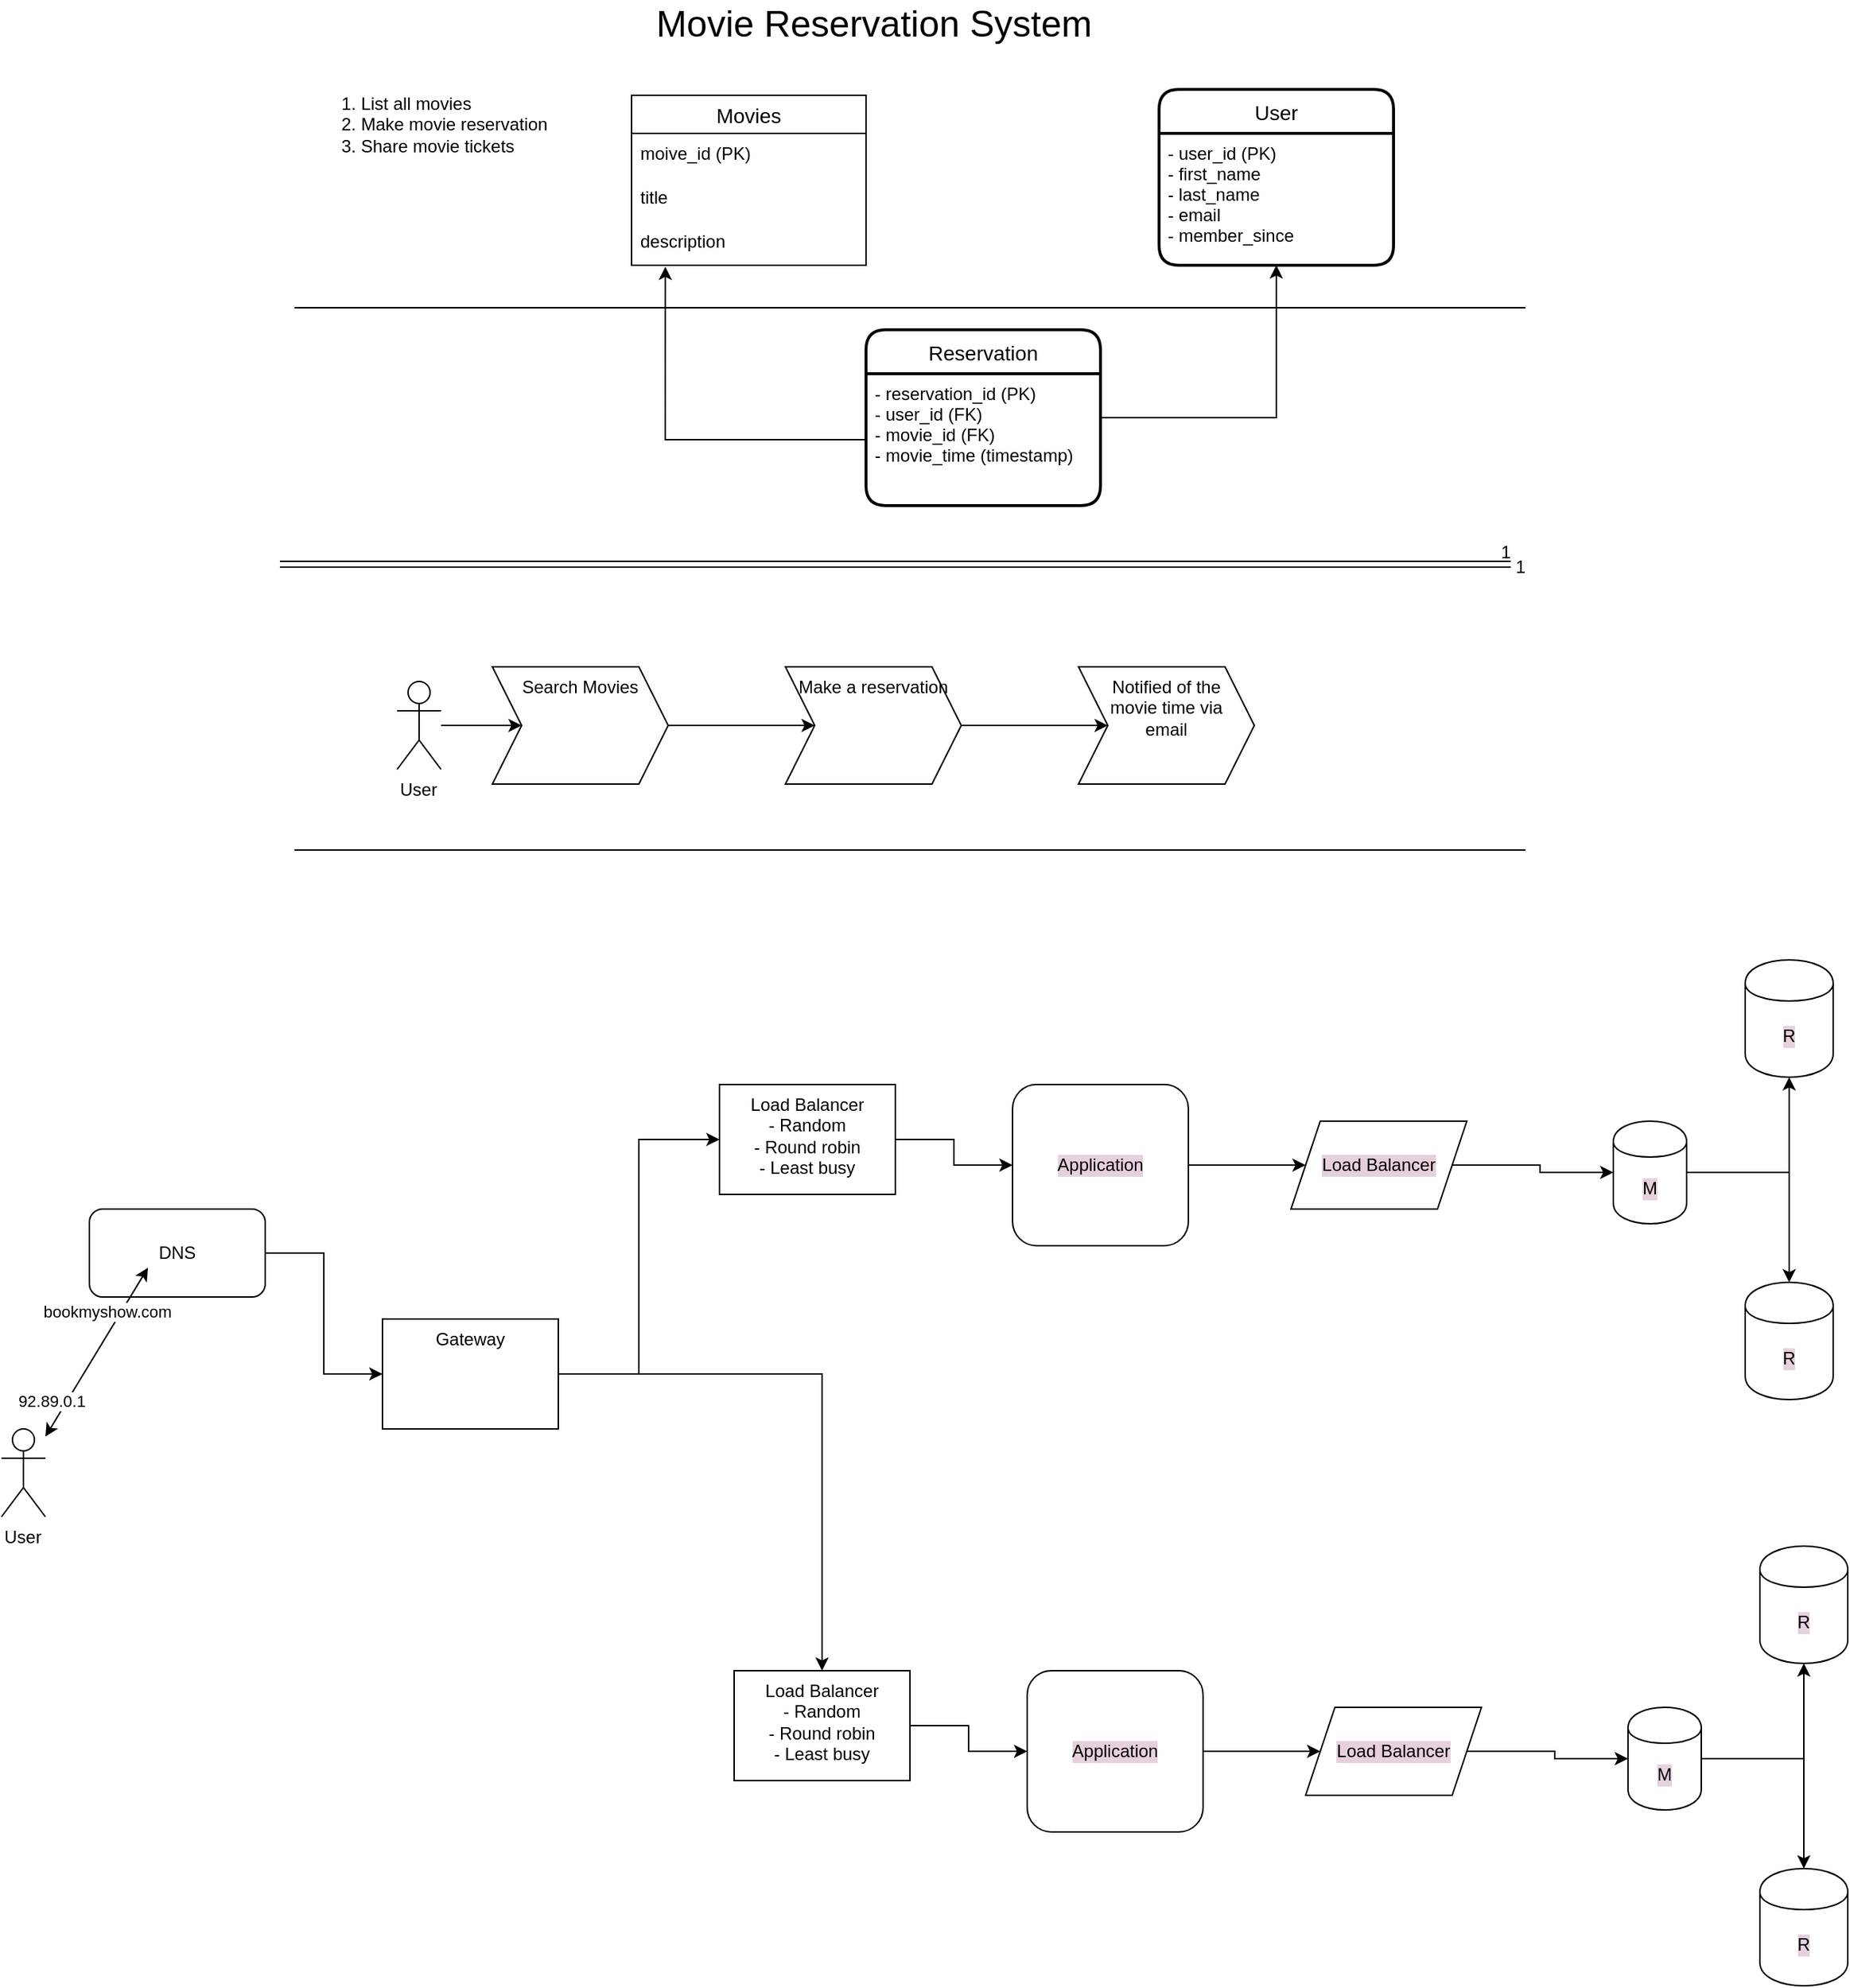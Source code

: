 <mxfile version="14.5.3" type="github" pages="2"><diagram id="LVTWWZpHmGtZAi49bF5C" name="Page-1"><mxGraphModel dx="2013" dy="699" grid="1" gridSize="10" guides="1" tooltips="1" connect="1" arrows="1" fold="1" page="1" pageScale="1" pageWidth="827" pageHeight="1169" math="0" shadow="0"><root><mxCell id="0"/><mxCell id="1" parent="0"/><mxCell id="Tt3bJICxXNmvvj7pQ4zY-1" value="&lt;font style=&quot;font-size: 25px&quot;&gt;Movie Reservation System&lt;/font&gt;" style="text;html=1;align=center;verticalAlign=middle;resizable=0;points=[];autosize=1;" parent="1" vertex="1"><mxGeometry x="250" y="20" width="310" height="20" as="geometry"/></mxCell><mxCell id="Tt3bJICxXNmvvj7pQ4zY-8" value="1. List all movies&lt;br&gt;2. Make movie reservation&lt;br&gt;3. Share movie tickets" style="text;html=1;strokeColor=none;fillColor=none;align=left;verticalAlign=middle;whiteSpace=wrap;rounded=0;" parent="1" vertex="1"><mxGeometry x="40" y="90" width="230" height="20" as="geometry"/></mxCell><mxCell id="Tt3bJICxXNmvvj7pQ4zY-9" value="Movies" style="swimlane;fontStyle=0;childLayout=stackLayout;horizontal=1;startSize=26;horizontalStack=0;resizeParent=1;resizeParentMax=0;resizeLast=0;collapsible=1;marginBottom=0;align=center;fontSize=14;" parent="1" vertex="1"><mxGeometry x="240" y="80" width="160" height="116" as="geometry"/></mxCell><mxCell id="Tt3bJICxXNmvvj7pQ4zY-10" value="moive_id (PK)" style="text;strokeColor=none;fillColor=none;spacingLeft=4;spacingRight=4;overflow=hidden;rotatable=0;points=[[0,0.5],[1,0.5]];portConstraint=eastwest;fontSize=12;" parent="Tt3bJICxXNmvvj7pQ4zY-9" vertex="1"><mxGeometry y="26" width="160" height="30" as="geometry"/></mxCell><mxCell id="Tt3bJICxXNmvvj7pQ4zY-11" value="title" style="text;strokeColor=none;fillColor=none;spacingLeft=4;spacingRight=4;overflow=hidden;rotatable=0;points=[[0,0.5],[1,0.5]];portConstraint=eastwest;fontSize=12;" parent="Tt3bJICxXNmvvj7pQ4zY-9" vertex="1"><mxGeometry y="56" width="160" height="30" as="geometry"/></mxCell><mxCell id="Tt3bJICxXNmvvj7pQ4zY-12" value="description" style="text;strokeColor=none;fillColor=none;spacingLeft=4;spacingRight=4;overflow=hidden;rotatable=0;points=[[0,0.5],[1,0.5]];portConstraint=eastwest;fontSize=12;" parent="Tt3bJICxXNmvvj7pQ4zY-9" vertex="1"><mxGeometry y="86" width="160" height="30" as="geometry"/></mxCell><mxCell id="Tt3bJICxXNmvvj7pQ4zY-21" value="User" style="swimlane;childLayout=stackLayout;horizontal=1;startSize=30;horizontalStack=0;rounded=1;fontSize=14;fontStyle=0;strokeWidth=2;resizeParent=0;resizeLast=1;shadow=0;dashed=0;align=center;" parent="1" vertex="1"><mxGeometry x="600" y="76" width="160" height="120" as="geometry"/></mxCell><mxCell id="Tt3bJICxXNmvvj7pQ4zY-22" value="- user_id (PK)&#10;- first_name&#10;- last_name&#10;- email&#10;- member_since" style="align=left;strokeColor=none;fillColor=none;spacingLeft=4;fontSize=12;verticalAlign=top;resizable=0;rotatable=0;part=1;" parent="Tt3bJICxXNmvvj7pQ4zY-21" vertex="1"><mxGeometry y="30" width="160" height="90" as="geometry"/></mxCell><mxCell id="Tt3bJICxXNmvvj7pQ4zY-26" style="edgeStyle=orthogonalEdgeStyle;rounded=0;orthogonalLoop=1;jettySize=auto;html=1;entryX=0.5;entryY=1;entryDx=0;entryDy=0;" parent="1" source="Tt3bJICxXNmvvj7pQ4zY-23" target="Tt3bJICxXNmvvj7pQ4zY-22" edge="1"><mxGeometry relative="1" as="geometry"/></mxCell><mxCell id="Tt3bJICxXNmvvj7pQ4zY-23" value="Reservation" style="swimlane;childLayout=stackLayout;horizontal=1;startSize=30;horizontalStack=0;rounded=1;fontSize=14;fontStyle=0;strokeWidth=2;resizeParent=0;resizeLast=1;shadow=0;dashed=0;align=center;" parent="1" vertex="1"><mxGeometry x="400" y="240" width="160" height="120" as="geometry"/></mxCell><mxCell id="Tt3bJICxXNmvvj7pQ4zY-24" value="- reservation_id (PK)&#10;- user_id (FK)&#10;- movie_id (FK)&#10;- movie_time (timestamp)" style="align=left;strokeColor=none;fillColor=none;spacingLeft=4;fontSize=12;verticalAlign=top;resizable=0;rotatable=0;part=1;" parent="Tt3bJICxXNmvvj7pQ4zY-23" vertex="1"><mxGeometry y="30" width="160" height="90" as="geometry"/></mxCell><mxCell id="Tt3bJICxXNmvvj7pQ4zY-27" style="edgeStyle=orthogonalEdgeStyle;rounded=0;orthogonalLoop=1;jettySize=auto;html=1;entryX=0.144;entryY=1.033;entryDx=0;entryDy=0;entryPerimeter=0;exitX=0;exitY=0.5;exitDx=0;exitDy=0;" parent="1" source="Tt3bJICxXNmvvj7pQ4zY-24" target="Tt3bJICxXNmvvj7pQ4zY-12" edge="1"><mxGeometry relative="1" as="geometry"/></mxCell><mxCell id="Tt3bJICxXNmvvj7pQ4zY-28" value="" style="shape=link;html=1;rounded=0;" parent="1" edge="1"><mxGeometry relative="1" as="geometry"><mxPoint y="400" as="sourcePoint"/><mxPoint x="840" y="400" as="targetPoint"/></mxGeometry></mxCell><mxCell id="Tt3bJICxXNmvvj7pQ4zY-29" value="1" style="resizable=0;html=1;align=right;verticalAlign=bottom;" parent="Tt3bJICxXNmvvj7pQ4zY-28" connectable="0" vertex="1"><mxGeometry x="1" relative="1" as="geometry"/></mxCell><mxCell id="Tt3bJICxXNmvvj7pQ4zY-36" value="" style="edgeStyle=orthogonalEdgeStyle;rounded=0;orthogonalLoop=1;jettySize=auto;html=1;" parent="1" source="Tt3bJICxXNmvvj7pQ4zY-30" target="Tt3bJICxXNmvvj7pQ4zY-35" edge="1"><mxGeometry relative="1" as="geometry"/></mxCell><mxCell id="Tt3bJICxXNmvvj7pQ4zY-30" value="User" style="shape=umlActor;verticalLabelPosition=bottom;verticalAlign=top;html=1;outlineConnect=0;align=left;" parent="1" vertex="1"><mxGeometry x="80" y="480" width="30" height="60" as="geometry"/></mxCell><mxCell id="Tt3bJICxXNmvvj7pQ4zY-40" value="" style="edgeStyle=orthogonalEdgeStyle;rounded=0;orthogonalLoop=1;jettySize=auto;html=1;" parent="1" source="Tt3bJICxXNmvvj7pQ4zY-35" target="Tt3bJICxXNmvvj7pQ4zY-39" edge="1"><mxGeometry relative="1" as="geometry"/></mxCell><mxCell id="Tt3bJICxXNmvvj7pQ4zY-35" value="Search Movies" style="shape=step;perimeter=stepPerimeter;whiteSpace=wrap;html=1;fixedSize=1;align=center;verticalAlign=top;" parent="1" vertex="1"><mxGeometry x="145" y="470" width="120" height="80" as="geometry"/></mxCell><mxCell id="Tt3bJICxXNmvvj7pQ4zY-42" value="" style="edgeStyle=orthogonalEdgeStyle;rounded=0;orthogonalLoop=1;jettySize=auto;html=1;" parent="1" source="Tt3bJICxXNmvvj7pQ4zY-39" target="Tt3bJICxXNmvvj7pQ4zY-41" edge="1"><mxGeometry relative="1" as="geometry"/></mxCell><mxCell id="Tt3bJICxXNmvvj7pQ4zY-39" value="Make a reservation" style="shape=step;perimeter=stepPerimeter;whiteSpace=wrap;html=1;fixedSize=1;align=center;verticalAlign=top;" parent="1" vertex="1"><mxGeometry x="345" y="470" width="120" height="80" as="geometry"/></mxCell><mxCell id="Tt3bJICxXNmvvj7pQ4zY-41" value="Notified of the&lt;br&gt;movie time via&lt;br&gt;email" style="shape=step;perimeter=stepPerimeter;whiteSpace=wrap;html=1;fixedSize=1;verticalAlign=top;" parent="1" vertex="1"><mxGeometry x="545" y="470" width="120" height="80" as="geometry"/></mxCell><mxCell id="Tt3bJICxXNmvvj7pQ4zY-43" value="" style="shape=link;html=1;rounded=0;width=370;" parent="1" edge="1"><mxGeometry relative="1" as="geometry"><mxPoint x="10" y="410" as="sourcePoint"/><mxPoint x="850" y="410" as="targetPoint"/></mxGeometry></mxCell><mxCell id="Tt3bJICxXNmvvj7pQ4zY-44" value="1" style="resizable=0;html=1;align=right;verticalAlign=bottom;" parent="Tt3bJICxXNmvvj7pQ4zY-43" connectable="0" vertex="1"><mxGeometry x="1" relative="1" as="geometry"/></mxCell><mxCell id="Tt3bJICxXNmvvj7pQ4zY-45" value="User" style="shape=umlActor;verticalLabelPosition=bottom;verticalAlign=top;html=1;outlineConnect=0;align=left;" parent="1" vertex="1"><mxGeometry x="-190" y="990" width="30" height="60" as="geometry"/></mxCell><mxCell id="Tt3bJICxXNmvvj7pQ4zY-88" style="edgeStyle=orthogonalEdgeStyle;rounded=0;orthogonalLoop=1;jettySize=auto;html=1;entryX=0;entryY=0.5;entryDx=0;entryDy=0;" parent="1" source="Tt3bJICxXNmvvj7pQ4zY-46" target="Tt3bJICxXNmvvj7pQ4zY-87" edge="1"><mxGeometry relative="1" as="geometry"/></mxCell><mxCell id="Tt3bJICxXNmvvj7pQ4zY-46" value="DNS" style="rounded=1;whiteSpace=wrap;html=1;align=center;" parent="1" vertex="1"><mxGeometry x="-130" y="840" width="120" height="60" as="geometry"/></mxCell><mxCell id="Tt3bJICxXNmvvj7pQ4zY-51" value="" style="endArrow=classic;startArrow=classic;html=1;entryX=0;entryY=0.5;entryDx=0;entryDy=0;" parent="1" source="Tt3bJICxXNmvvj7pQ4zY-45" edge="1"><mxGeometry width="50" height="50" relative="1" as="geometry"><mxPoint x="-160" y="980" as="sourcePoint"/><mxPoint x="-90" y="880" as="targetPoint"/></mxGeometry></mxCell><mxCell id="Tt3bJICxXNmvvj7pQ4zY-52" value="bookmyshow.com" style="edgeLabel;html=1;align=center;verticalAlign=middle;resizable=0;points=[];" parent="Tt3bJICxXNmvvj7pQ4zY-51" vertex="1" connectable="0"><mxGeometry x="0.206" y="1" relative="1" as="geometry"><mxPoint y="-15.54" as="offset"/></mxGeometry></mxCell><mxCell id="Tt3bJICxXNmvvj7pQ4zY-53" value="92.89.0.1" style="edgeLabel;html=1;align=center;verticalAlign=middle;resizable=0;points=[];" parent="Tt3bJICxXNmvvj7pQ4zY-51" vertex="1" connectable="0"><mxGeometry x="-0.813" y="3" relative="1" as="geometry"><mxPoint y="-12.62" as="offset"/></mxGeometry></mxCell><mxCell id="Tt3bJICxXNmvvj7pQ4zY-57" value="" style="edgeStyle=orthogonalEdgeStyle;rounded=0;orthogonalLoop=1;jettySize=auto;html=1;" parent="1" source="Tt3bJICxXNmvvj7pQ4zY-54" target="Tt3bJICxXNmvvj7pQ4zY-56" edge="1"><mxGeometry relative="1" as="geometry"/></mxCell><mxCell id="Tt3bJICxXNmvvj7pQ4zY-54" value="Load Balancer&lt;br&gt;- Random&lt;br&gt;- Round robin&lt;br&gt;- Least busy" style="whiteSpace=wrap;html=1;align=center;verticalAlign=top;" parent="1" vertex="1"><mxGeometry x="300" y="755" width="120" height="75" as="geometry"/></mxCell><mxCell id="Tt3bJICxXNmvvj7pQ4zY-67" style="edgeStyle=orthogonalEdgeStyle;rounded=0;orthogonalLoop=1;jettySize=auto;html=1;entryX=0;entryY=0.5;entryDx=0;entryDy=0;" parent="1" source="Tt3bJICxXNmvvj7pQ4zY-56" target="Tt3bJICxXNmvvj7pQ4zY-68" edge="1"><mxGeometry relative="1" as="geometry"><mxPoint x="670" y="810" as="targetPoint"/></mxGeometry></mxCell><mxCell id="Tt3bJICxXNmvvj7pQ4zY-56" value="Application" style="rounded=1;whiteSpace=wrap;html=1;labelBackgroundColor=#E6D0DE;align=center;" parent="1" vertex="1"><mxGeometry x="500" y="755" width="120" height="110" as="geometry"/></mxCell><mxCell id="Tt3bJICxXNmvvj7pQ4zY-62" style="edgeStyle=orthogonalEdgeStyle;rounded=0;orthogonalLoop=1;jettySize=auto;html=1;entryX=0.5;entryY=1;entryDx=0;entryDy=0;" parent="1" source="Tt3bJICxXNmvvj7pQ4zY-58" target="Tt3bJICxXNmvvj7pQ4zY-61" edge="1"><mxGeometry relative="1" as="geometry"/></mxCell><mxCell id="Tt3bJICxXNmvvj7pQ4zY-63" style="edgeStyle=orthogonalEdgeStyle;rounded=0;orthogonalLoop=1;jettySize=auto;html=1;" parent="1" source="Tt3bJICxXNmvvj7pQ4zY-58" target="Tt3bJICxXNmvvj7pQ4zY-60" edge="1"><mxGeometry relative="1" as="geometry"/></mxCell><mxCell id="Tt3bJICxXNmvvj7pQ4zY-58" value="M" style="shape=cylinder;whiteSpace=wrap;html=1;boundedLbl=1;backgroundOutline=1;rounded=1;labelBackgroundColor=#E6D0DE;" parent="1" vertex="1"><mxGeometry x="910" y="780" width="50" height="70" as="geometry"/></mxCell><mxCell id="Tt3bJICxXNmvvj7pQ4zY-60" value="R" style="shape=cylinder;whiteSpace=wrap;html=1;boundedLbl=1;backgroundOutline=1;rounded=1;labelBackgroundColor=#E6D0DE;" parent="1" vertex="1"><mxGeometry x="1000" y="890" width="60" height="80" as="geometry"/></mxCell><mxCell id="Tt3bJICxXNmvvj7pQ4zY-61" value="R" style="shape=cylinder;whiteSpace=wrap;html=1;boundedLbl=1;backgroundOutline=1;rounded=1;labelBackgroundColor=#E6D0DE;" parent="1" vertex="1"><mxGeometry x="1000" y="670" width="60" height="80" as="geometry"/></mxCell><mxCell id="Tt3bJICxXNmvvj7pQ4zY-69" style="edgeStyle=orthogonalEdgeStyle;rounded=0;orthogonalLoop=1;jettySize=auto;html=1;entryX=0;entryY=0.5;entryDx=0;entryDy=0;" parent="1" source="Tt3bJICxXNmvvj7pQ4zY-68" target="Tt3bJICxXNmvvj7pQ4zY-58" edge="1"><mxGeometry relative="1" as="geometry"/></mxCell><mxCell id="Tt3bJICxXNmvvj7pQ4zY-68" value="Load Balancer" style="shape=parallelogram;perimeter=parallelogramPerimeter;whiteSpace=wrap;html=1;fixedSize=1;labelBackgroundColor=#E6D0DE;align=center;" parent="1" vertex="1"><mxGeometry x="690" y="780" width="120" height="60" as="geometry"/></mxCell><mxCell id="Tt3bJICxXNmvvj7pQ4zY-70" value="" style="edgeStyle=orthogonalEdgeStyle;rounded=0;orthogonalLoop=1;jettySize=auto;html=1;exitX=1;exitY=0.5;exitDx=0;exitDy=0;" parent="1" source="Tt3bJICxXNmvvj7pQ4zY-87" target="Tt3bJICxXNmvvj7pQ4zY-77" edge="1"><mxGeometry relative="1" as="geometry"><mxPoint x="100" y="1210" as="sourcePoint"/></mxGeometry></mxCell><mxCell id="Tt3bJICxXNmvvj7pQ4zY-76" value="" style="edgeStyle=orthogonalEdgeStyle;rounded=0;orthogonalLoop=1;jettySize=auto;html=1;" parent="1" source="Tt3bJICxXNmvvj7pQ4zY-77" target="Tt3bJICxXNmvvj7pQ4zY-79" edge="1"><mxGeometry relative="1" as="geometry"/></mxCell><mxCell id="Tt3bJICxXNmvvj7pQ4zY-77" value="Load Balancer&lt;br&gt;- Random&lt;br&gt;- Round robin&lt;br&gt;- Least busy" style="whiteSpace=wrap;html=1;align=center;verticalAlign=top;" parent="1" vertex="1"><mxGeometry x="310" y="1155" width="120" height="75" as="geometry"/></mxCell><mxCell id="Tt3bJICxXNmvvj7pQ4zY-78" style="edgeStyle=orthogonalEdgeStyle;rounded=0;orthogonalLoop=1;jettySize=auto;html=1;entryX=0;entryY=0.5;entryDx=0;entryDy=0;" parent="1" source="Tt3bJICxXNmvvj7pQ4zY-79" target="Tt3bJICxXNmvvj7pQ4zY-86" edge="1"><mxGeometry relative="1" as="geometry"><mxPoint x="680" y="1210" as="targetPoint"/></mxGeometry></mxCell><mxCell id="Tt3bJICxXNmvvj7pQ4zY-79" value="Application" style="rounded=1;whiteSpace=wrap;html=1;labelBackgroundColor=#E6D0DE;align=center;" parent="1" vertex="1"><mxGeometry x="510" y="1155" width="120" height="110" as="geometry"/></mxCell><mxCell id="Tt3bJICxXNmvvj7pQ4zY-80" style="edgeStyle=orthogonalEdgeStyle;rounded=0;orthogonalLoop=1;jettySize=auto;html=1;entryX=0.5;entryY=1;entryDx=0;entryDy=0;" parent="1" source="Tt3bJICxXNmvvj7pQ4zY-82" target="Tt3bJICxXNmvvj7pQ4zY-84" edge="1"><mxGeometry relative="1" as="geometry"/></mxCell><mxCell id="Tt3bJICxXNmvvj7pQ4zY-81" style="edgeStyle=orthogonalEdgeStyle;rounded=0;orthogonalLoop=1;jettySize=auto;html=1;" parent="1" source="Tt3bJICxXNmvvj7pQ4zY-82" target="Tt3bJICxXNmvvj7pQ4zY-83" edge="1"><mxGeometry relative="1" as="geometry"/></mxCell><mxCell id="Tt3bJICxXNmvvj7pQ4zY-82" value="M" style="shape=cylinder;whiteSpace=wrap;html=1;boundedLbl=1;backgroundOutline=1;rounded=1;labelBackgroundColor=#E6D0DE;" parent="1" vertex="1"><mxGeometry x="920" y="1180" width="50" height="70" as="geometry"/></mxCell><mxCell id="Tt3bJICxXNmvvj7pQ4zY-83" value="R" style="shape=cylinder;whiteSpace=wrap;html=1;boundedLbl=1;backgroundOutline=1;rounded=1;labelBackgroundColor=#E6D0DE;" parent="1" vertex="1"><mxGeometry x="1010" y="1290" width="60" height="80" as="geometry"/></mxCell><mxCell id="Tt3bJICxXNmvvj7pQ4zY-84" value="R" style="shape=cylinder;whiteSpace=wrap;html=1;boundedLbl=1;backgroundOutline=1;rounded=1;labelBackgroundColor=#E6D0DE;" parent="1" vertex="1"><mxGeometry x="1010" y="1070" width="60" height="80" as="geometry"/></mxCell><mxCell id="Tt3bJICxXNmvvj7pQ4zY-85" style="edgeStyle=orthogonalEdgeStyle;rounded=0;orthogonalLoop=1;jettySize=auto;html=1;entryX=0;entryY=0.5;entryDx=0;entryDy=0;" parent="1" source="Tt3bJICxXNmvvj7pQ4zY-86" target="Tt3bJICxXNmvvj7pQ4zY-82" edge="1"><mxGeometry relative="1" as="geometry"/></mxCell><mxCell id="Tt3bJICxXNmvvj7pQ4zY-86" value="Load Balancer" style="shape=parallelogram;perimeter=parallelogramPerimeter;whiteSpace=wrap;html=1;fixedSize=1;labelBackgroundColor=#E6D0DE;align=center;" parent="1" vertex="1"><mxGeometry x="700" y="1180" width="120" height="60" as="geometry"/></mxCell><mxCell id="Tt3bJICxXNmvvj7pQ4zY-89" style="edgeStyle=orthogonalEdgeStyle;rounded=0;orthogonalLoop=1;jettySize=auto;html=1;entryX=0;entryY=0.5;entryDx=0;entryDy=0;" parent="1" source="Tt3bJICxXNmvvj7pQ4zY-87" target="Tt3bJICxXNmvvj7pQ4zY-54" edge="1"><mxGeometry relative="1" as="geometry"/></mxCell><mxCell id="Tt3bJICxXNmvvj7pQ4zY-87" value="Gateway" style="whiteSpace=wrap;html=1;align=center;verticalAlign=top;" parent="1" vertex="1"><mxGeometry x="70" y="915" width="120" height="75" as="geometry"/></mxCell></root></mxGraphModel></diagram><diagram id="rZ_exdLrIcyGgftgT_te" name="Page-2"><mxGraphModel dx="1186" dy="699" grid="1" gridSize="10" guides="1" tooltips="1" connect="1" arrows="1" fold="1" page="1" pageScale="1" pageWidth="827" pageHeight="1169" math="0" shadow="0"><root><mxCell id="jKGASockbbVlz6P9m8wP-0"/><mxCell id="jKGASockbbVlz6P9m8wP-1" parent="jKGASockbbVlz6P9m8wP-0"/><mxCell id="jKGASockbbVlz6P9m8wP-15" style="edgeStyle=orthogonalEdgeStyle;rounded=1;orthogonalLoop=1;jettySize=auto;html=1;entryX=0;entryY=0.75;entryDx=0;entryDy=0;" edge="1" parent="jKGASockbbVlz6P9m8wP-1" source="jKGASockbbVlz6P9m8wP-7" target="jKGASockbbVlz6P9m8wP-9"><mxGeometry relative="1" as="geometry"/></mxCell><mxCell id="jKGASockbbVlz6P9m8wP-7" value="config db" style="shape=cylinder3;whiteSpace=wrap;html=1;boundedLbl=1;backgroundOutline=1;size=15;fillColor=#fff2cc;strokeColor=#d6b656;" vertex="1" parent="jKGASockbbVlz6P9m8wP-1"><mxGeometry x="30" y="260" width="60" height="80" as="geometry"/></mxCell><mxCell id="jKGASockbbVlz6P9m8wP-10" value="" style="edgeStyle=orthogonalEdgeStyle;rounded=0;orthogonalLoop=1;jettySize=auto;html=1;" edge="1" parent="jKGASockbbVlz6P9m8wP-1" source="jKGASockbbVlz6P9m8wP-8" target="jKGASockbbVlz6P9m8wP-9"><mxGeometry relative="1" as="geometry"/></mxCell><mxCell id="jKGASockbbVlz6P9m8wP-11" value="Trigger" style="edgeLabel;html=1;align=center;verticalAlign=middle;resizable=0;points=[];" vertex="1" connectable="0" parent="jKGASockbbVlz6P9m8wP-10"><mxGeometry x="-0.089" y="-2" relative="1" as="geometry"><mxPoint as="offset"/></mxGeometry></mxCell><mxCell id="jKGASockbbVlz6P9m8wP-8" value="Scheduler" style="ellipse;whiteSpace=wrap;html=1;aspect=fixed;fillColor=#f5f5f5;strokeColor=#666666;fontColor=#333333;" vertex="1" parent="jKGASockbbVlz6P9m8wP-1"><mxGeometry x="180" y="40" width="80" height="80" as="geometry"/></mxCell><mxCell id="jKGASockbbVlz6P9m8wP-14" style="edgeStyle=orthogonalEdgeStyle;rounded=1;orthogonalLoop=1;jettySize=auto;html=1;entryX=0.5;entryY=0;entryDx=0;entryDy=0;entryPerimeter=0;" edge="1" parent="jKGASockbbVlz6P9m8wP-1" source="jKGASockbbVlz6P9m8wP-9" target="jKGASockbbVlz6P9m8wP-7"><mxGeometry relative="1" as="geometry"><Array as="points"><mxPoint x="60" y="240"/></Array></mxGeometry></mxCell><mxCell id="jKGASockbbVlz6P9m8wP-18" value="" style="edgeStyle=orthogonalEdgeStyle;rounded=1;orthogonalLoop=1;jettySize=auto;html=1;" edge="1" parent="jKGASockbbVlz6P9m8wP-1" source="jKGASockbbVlz6P9m8wP-9" target="jKGASockbbVlz6P9m8wP-17"><mxGeometry relative="1" as="geometry"/></mxCell><mxCell id="jKGASockbbVlz6P9m8wP-27" value="" style="edgeStyle=orthogonalEdgeStyle;rounded=1;orthogonalLoop=1;jettySize=auto;html=1;" edge="1" parent="jKGASockbbVlz6P9m8wP-1" source="jKGASockbbVlz6P9m8wP-9" target="jKGASockbbVlz6P9m8wP-26"><mxGeometry relative="1" as="geometry"/></mxCell><mxCell id="jKGASockbbVlz6P9m8wP-9" value="Processor" style="shape=process;whiteSpace=wrap;html=1;backgroundOutline=1;verticalAlign=top;fillColor=#ffe6cc;strokeColor=#d79b00;" vertex="1" parent="jKGASockbbVlz6P9m8wP-1"><mxGeometry x="150" y="220" width="140" height="370" as="geometry"/></mxCell><mxCell id="jKGASockbbVlz6P9m8wP-25" style="edgeStyle=orthogonalEdgeStyle;rounded=1;orthogonalLoop=1;jettySize=auto;html=1;entryX=1;entryY=0.75;entryDx=0;entryDy=0;" edge="1" parent="jKGASockbbVlz6P9m8wP-1" source="jKGASockbbVlz6P9m8wP-16" target="jKGASockbbVlz6P9m8wP-17"><mxGeometry relative="1" as="geometry"/></mxCell><mxCell id="jKGASockbbVlz6P9m8wP-16" value="Raw Data" style="shape=cylinder3;whiteSpace=wrap;html=1;boundedLbl=1;backgroundOutline=1;size=15;fillColor=#fff2cc;strokeColor=#d6b656;" vertex="1" parent="jKGASockbbVlz6P9m8wP-1"><mxGeometry x="371" y="317" width="60" height="80" as="geometry"/></mxCell><mxCell id="jKGASockbbVlz6P9m8wP-21" value="" style="edgeStyle=orthogonalEdgeStyle;rounded=1;orthogonalLoop=1;jettySize=auto;html=1;" edge="1" parent="jKGASockbbVlz6P9m8wP-1" source="jKGASockbbVlz6P9m8wP-17" target="jKGASockbbVlz6P9m8wP-20"><mxGeometry relative="1" as="geometry"/></mxCell><mxCell id="jKGASockbbVlz6P9m8wP-24" style="edgeStyle=orthogonalEdgeStyle;rounded=1;orthogonalLoop=1;jettySize=auto;html=1;exitX=1;exitY=0.5;exitDx=0;exitDy=0;entryX=0.5;entryY=0;entryDx=0;entryDy=0;entryPerimeter=0;" edge="1" parent="jKGASockbbVlz6P9m8wP-1" source="jKGASockbbVlz6P9m8wP-17" target="jKGASockbbVlz6P9m8wP-16"><mxGeometry relative="1" as="geometry"/></mxCell><mxCell id="jKGASockbbVlz6P9m8wP-17" value="Step 1" style="shape=process;whiteSpace=wrap;html=1;backgroundOutline=1;fillColor=#e1d5e7;strokeColor=#9673a6;" vertex="1" parent="jKGASockbbVlz6P9m8wP-1"><mxGeometry x="160" y="320" width="120" height="50" as="geometry"/></mxCell><mxCell id="jKGASockbbVlz6P9m8wP-23" value="" style="edgeStyle=orthogonalEdgeStyle;rounded=1;orthogonalLoop=1;jettySize=auto;html=1;dashed=1;" edge="1" parent="jKGASockbbVlz6P9m8wP-1" source="jKGASockbbVlz6P9m8wP-20" target="jKGASockbbVlz6P9m8wP-22"><mxGeometry relative="1" as="geometry"/></mxCell><mxCell id="jKGASockbbVlz6P9m8wP-20" value="Step 2" style="shape=process;whiteSpace=wrap;html=1;backgroundOutline=1;fillColor=#e1d5e7;strokeColor=#9673a6;" vertex="1" parent="jKGASockbbVlz6P9m8wP-1"><mxGeometry x="160" y="390" width="120" height="50" as="geometry"/></mxCell><mxCell id="jKGASockbbVlz6P9m8wP-22" value="Step N" style="shape=process;whiteSpace=wrap;html=1;backgroundOutline=1;fillColor=#e1d5e7;strokeColor=#9673a6;" vertex="1" parent="jKGASockbbVlz6P9m8wP-1"><mxGeometry x="160" y="520" width="120" height="50" as="geometry"/></mxCell><mxCell id="jKGASockbbVlz6P9m8wP-26" value="Output" style="shape=note;whiteSpace=wrap;html=1;backgroundOutline=1;darkOpacity=0.05;verticalAlign=middle;strokeColor=#82b366;fillColor=#d5e8d4;" vertex="1" parent="jKGASockbbVlz6P9m8wP-1"><mxGeometry x="180" y="640" width="80" height="100" as="geometry"/></mxCell></root></mxGraphModel></diagram></mxfile>